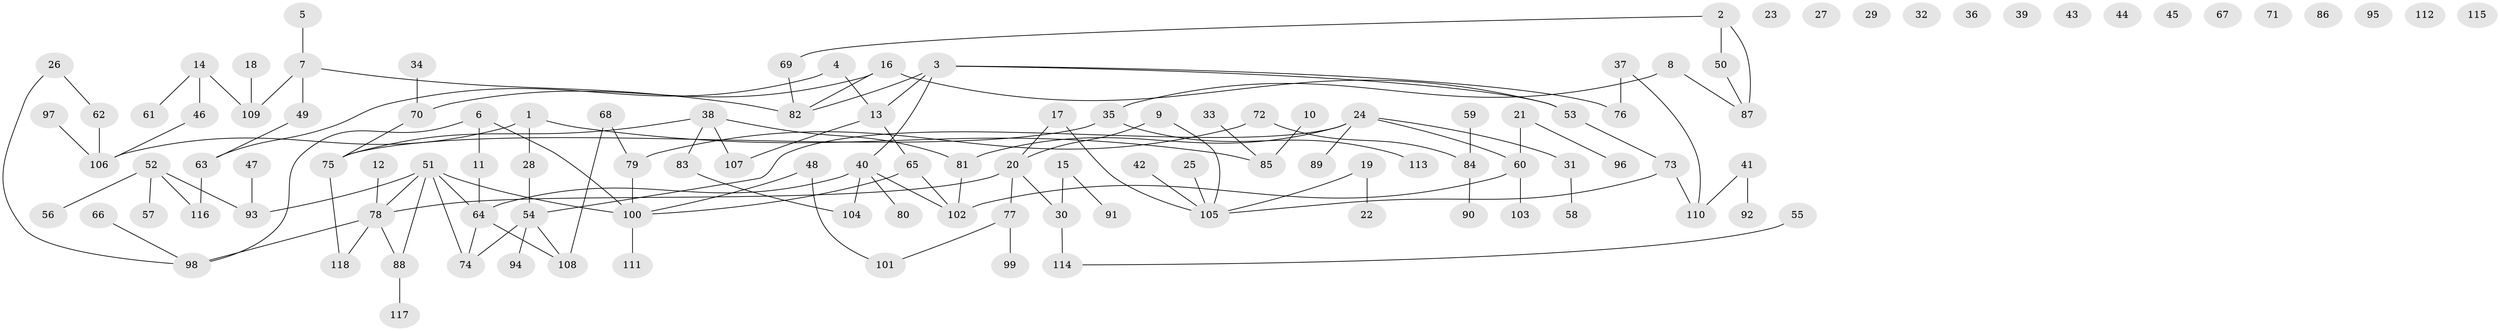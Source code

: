 // Generated by graph-tools (version 1.1) at 2025/25/03/09/25 03:25:17]
// undirected, 118 vertices, 127 edges
graph export_dot {
graph [start="1"]
  node [color=gray90,style=filled];
  1;
  2;
  3;
  4;
  5;
  6;
  7;
  8;
  9;
  10;
  11;
  12;
  13;
  14;
  15;
  16;
  17;
  18;
  19;
  20;
  21;
  22;
  23;
  24;
  25;
  26;
  27;
  28;
  29;
  30;
  31;
  32;
  33;
  34;
  35;
  36;
  37;
  38;
  39;
  40;
  41;
  42;
  43;
  44;
  45;
  46;
  47;
  48;
  49;
  50;
  51;
  52;
  53;
  54;
  55;
  56;
  57;
  58;
  59;
  60;
  61;
  62;
  63;
  64;
  65;
  66;
  67;
  68;
  69;
  70;
  71;
  72;
  73;
  74;
  75;
  76;
  77;
  78;
  79;
  80;
  81;
  82;
  83;
  84;
  85;
  86;
  87;
  88;
  89;
  90;
  91;
  92;
  93;
  94;
  95;
  96;
  97;
  98;
  99;
  100;
  101;
  102;
  103;
  104;
  105;
  106;
  107;
  108;
  109;
  110;
  111;
  112;
  113;
  114;
  115;
  116;
  117;
  118;
  1 -- 28;
  1 -- 85;
  1 -- 106;
  2 -- 50;
  2 -- 69;
  2 -- 87;
  3 -- 13;
  3 -- 40;
  3 -- 53;
  3 -- 76;
  3 -- 82;
  4 -- 13;
  4 -- 63;
  5 -- 7;
  6 -- 11;
  6 -- 98;
  6 -- 100;
  7 -- 49;
  7 -- 82;
  7 -- 109;
  8 -- 35;
  8 -- 87;
  9 -- 20;
  9 -- 105;
  10 -- 85;
  11 -- 64;
  12 -- 78;
  13 -- 65;
  13 -- 107;
  14 -- 46;
  14 -- 61;
  14 -- 109;
  15 -- 30;
  15 -- 91;
  16 -- 53;
  16 -- 70;
  16 -- 82;
  17 -- 20;
  17 -- 105;
  18 -- 109;
  19 -- 22;
  19 -- 105;
  20 -- 30;
  20 -- 77;
  20 -- 78;
  21 -- 60;
  21 -- 96;
  24 -- 31;
  24 -- 54;
  24 -- 60;
  24 -- 81;
  24 -- 89;
  25 -- 105;
  26 -- 62;
  26 -- 98;
  28 -- 54;
  30 -- 114;
  31 -- 58;
  33 -- 85;
  34 -- 70;
  35 -- 75;
  35 -- 113;
  37 -- 76;
  37 -- 110;
  38 -- 75;
  38 -- 81;
  38 -- 83;
  38 -- 107;
  40 -- 64;
  40 -- 80;
  40 -- 102;
  40 -- 104;
  41 -- 92;
  41 -- 110;
  42 -- 105;
  46 -- 106;
  47 -- 93;
  48 -- 100;
  48 -- 101;
  49 -- 63;
  50 -- 87;
  51 -- 64;
  51 -- 74;
  51 -- 78;
  51 -- 88;
  51 -- 93;
  51 -- 100;
  52 -- 56;
  52 -- 57;
  52 -- 93;
  52 -- 116;
  53 -- 73;
  54 -- 74;
  54 -- 94;
  54 -- 108;
  55 -- 114;
  59 -- 84;
  60 -- 102;
  60 -- 103;
  62 -- 106;
  63 -- 116;
  64 -- 74;
  64 -- 108;
  65 -- 100;
  65 -- 102;
  66 -- 98;
  68 -- 79;
  68 -- 108;
  69 -- 82;
  70 -- 75;
  72 -- 79;
  72 -- 84;
  73 -- 105;
  73 -- 110;
  75 -- 118;
  77 -- 99;
  77 -- 101;
  78 -- 88;
  78 -- 98;
  78 -- 118;
  79 -- 100;
  81 -- 102;
  83 -- 104;
  84 -- 90;
  88 -- 117;
  97 -- 106;
  100 -- 111;
}
